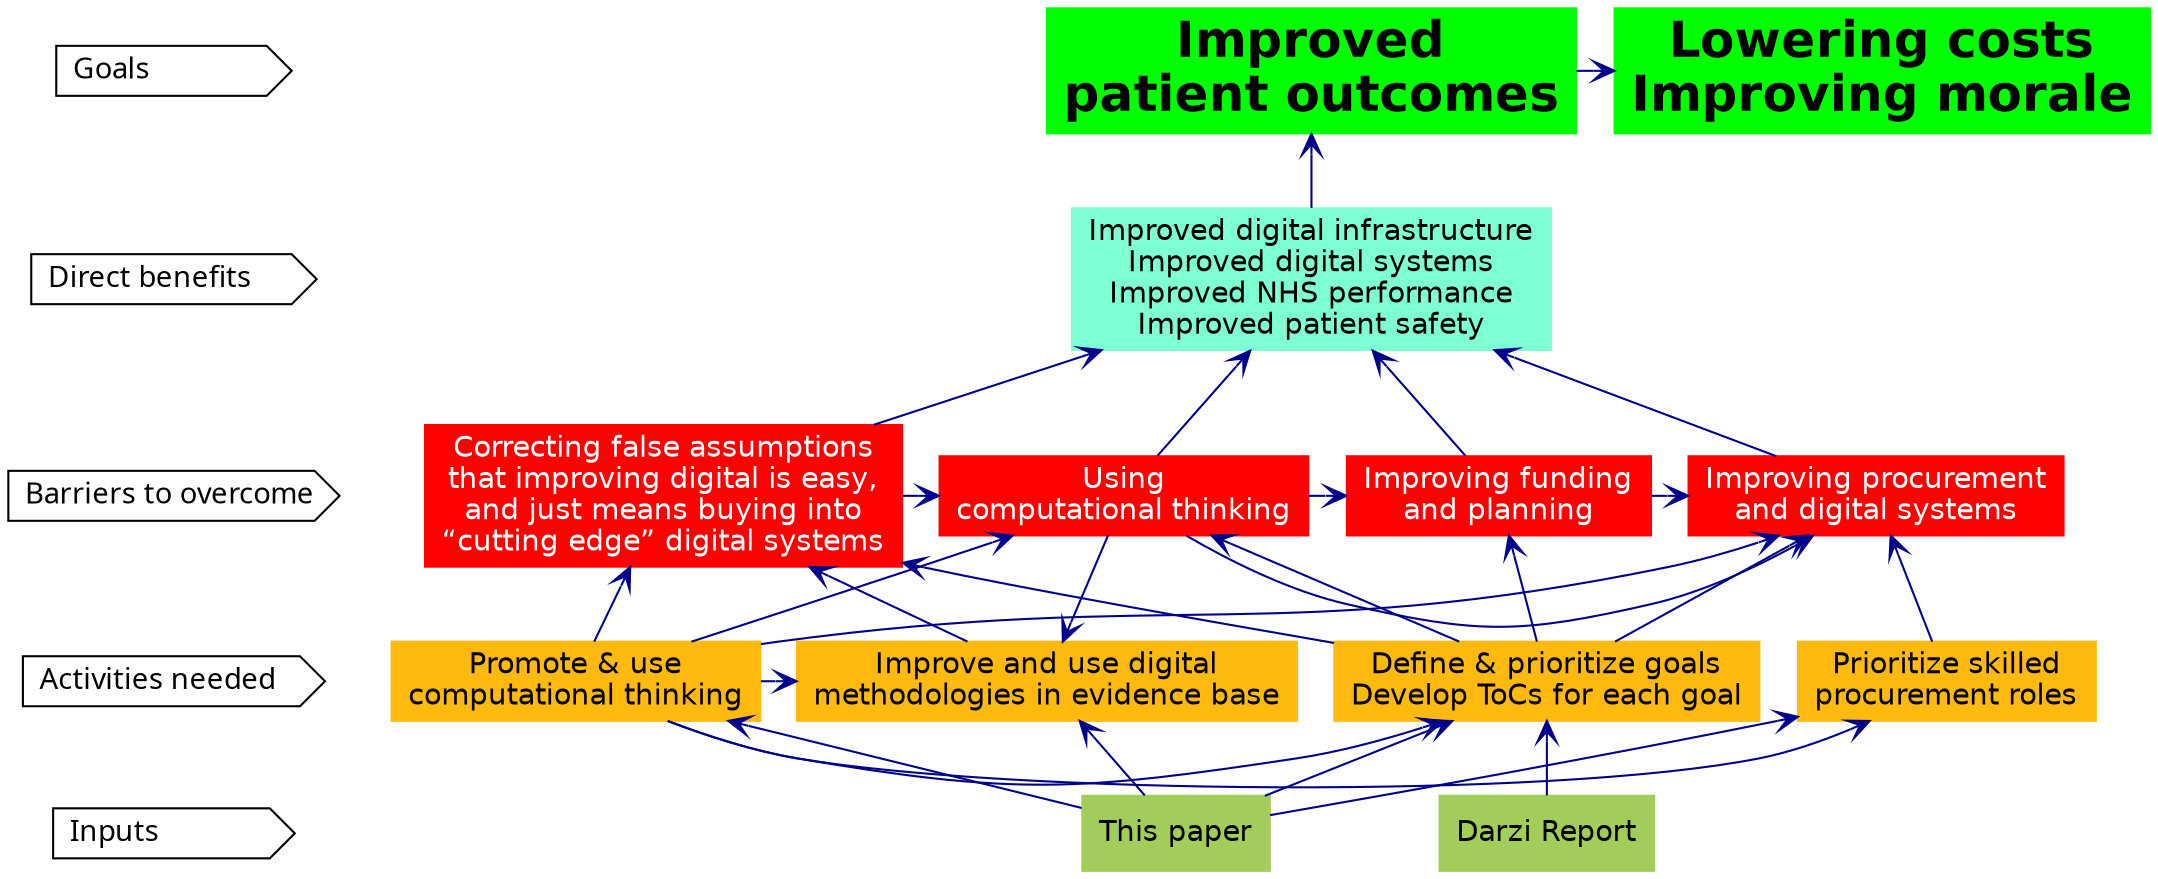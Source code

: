 digraph {
  compound=true;
  color=red;
  labelloc=t;
  fontname="Helvetica-Bold";
  fontsize=24;
  label="";

rankdir="BT";
{rank=same; "Inputs               ";"i1";"i2";}
{rank=same; "Activities needed    ";"ct";"police";"a";"research";}
{rank=same; "Barriers to overcome ";"b1";"b2";"b3";"b4";}
{rank=same; "Direct benefits      ";"io";}
{rank=same; "Goals                ";"o";"loweringcosts";}

  "research" [label="Improve and use digital\nmethodologies in evidence base";shape=box;style=filled;fontname=Helvetica;color=darkgoldenrod1;];
  "police" [label="Prioritize skilled\nprocurement roles";shape=box;style=filled;fontname=Helvetica;color=darkgoldenrod1;];
  "o" [label="Improved\npatient outcomes";shape=box;style=filled;fontsize=24;fontname="Helvetica-bold";color=lime;];
  "loweringcosts" [label="Lowering costs\nImproving morale";shape=box;style=filled;fontsize=24;fontname="Helvetica-bold";color=lime;];
  "io" [label="Improved digital infrastructure\nImproved digital systems\nImproved NHS performance\nImproved patient safety";shape=box;style=filled;fontname=Helvetica;color=aquamarine;];
  "i2" [label="This paper";shape=box;style=filled;fontname=Helvetica;color=darkolivegreen3;];
  "i1" [label="Darzi Report";shape=box;style=filled;fontname=Helvetica;color=darkolivegreen3;];
  "ct" [label="Promote & use\ncomputational thinking";shape=box;style=filled;fontname=Helvetica;color=darkgoldenrod1;];
  "b4" [label="Improving procurement\nand digital systems";shape=box;fontcolor=white;style=filled;fontname=Helvetica;color=red;];
  "b3" [label="Improving funding\nand planning";shape=box;fontcolor=white;style=filled;fontname=Helvetica;color=red;];
  "b2" [label="Using\ncomputational thinking";shape=box;fontcolor=white;style=filled;fontname=Helvetica;color=red;];
  "b1" [label="Correcting false assumptions\nthat improving digital is easy,\nand just means buying into\n“cutting edge” digital systems";shape=box;fontcolor=white;style=filled;fontname=Helvetica;color=red;];
  "a" [label="Define & prioritize goals\nDevelop ToCs for each goal";shape=box;style=filled;fontname=Helvetica;color=darkgoldenrod1;];
  "Inputs               " [label="Inputs               ";shape=cds;fontname="Monaco";];
  "Goals                " [label="Goals                ";shape=cds;fontname="Monaco";];
  "Direct benefits      " [label="Direct benefits      ";shape=cds;fontname="Monaco";];
  "Barriers to overcome " [label="Barriers to overcome ";shape=cds;fontname="Monaco";];
  "Activities needed    " [label="Activities needed    ";shape=cds;fontname="Monaco";];

  "Direct benefits      "->"Goals                " [style=invis; ];
  "Barriers to overcome "->"Direct benefits      " [style=invis; ];
  "Activities needed    "->"Barriers to overcome " [style=invis; ];
  "Inputs               "->"Activities needed    " [style=invis; ];
  "b3"->"b4" [penwidth=1;arrowhead=vee;color=darkblue; ];
  "b2"->"b3" [penwidth=1;arrowhead=vee;color=darkblue; ];
  "b1"->"b2" [penwidth=1;arrowhead=vee;color=darkblue; ];
  "ct"->"b2" [penwidth=1;arrowhead=vee;color=darkblue; ];
  "ct"->"b4" [penwidth=1;arrowhead=vee;color=darkblue; ];
  "ct"->"b1" [penwidth=1;arrowhead=vee;color=darkblue; ];
  "i2"->"ct" [penwidth=1;arrowhead=vee;color=darkblue; ];
  "b4"->"io" [penwidth=1;arrowhead=vee;color=darkblue; ];
  "a"->"b4" [penwidth=1;arrowhead=vee;color=darkblue; ];
  "b3"->"io" [penwidth=1;arrowhead=vee;color=darkblue; ];
  "a"->"b3" [penwidth=1;arrowhead=vee;color=darkblue; ];
  "b2"->"io" [penwidth=1;arrowhead=vee;color=darkblue; ];
  "a"->"b2" [penwidth=1;arrowhead=vee;color=darkblue; ];
  "i2"->"a" [penwidth=1;arrowhead=vee;color=darkblue; ];
  "o"->"loweringcosts" [penwidth=1;arrowhead=vee;color=darkblue; ];
  "io"->"o" [penwidth=1;arrowhead=vee;color=darkblue; ];
  "b1"->"io" [penwidth=1;arrowhead=vee;color=darkblue; ];
  "a"->"b1" [penwidth=1;arrowhead=vee;color=darkblue; ];
  "i1"->"a" [penwidth=1;arrowhead=vee;color=darkblue; ];
  "b2"->"b4" [penwidth=1;arrowhead=vee;color=darkblue; ];
  "ct"->"a" [penwidth=1;arrowhead=vee;color=darkblue; ];
  "ct"->"police" [penwidth=1;arrowhead=vee;color=darkblue; ];
  "police"->"b4" [penwidth=1;arrowhead=vee;color=darkblue; ];
  "i2"->"police" [penwidth=1;arrowhead=vee;color=darkblue; ];
  "ct"->"research" [penwidth=1;arrowhead=vee;color=darkblue; ];
  "b2"->"research" [penwidth=1;arrowhead=vee;color=darkblue; ];
  "research"->"b1" [penwidth=1;arrowhead=vee;color=darkblue; ];
  "i2"->"research" [penwidth=1;arrowhead=vee;color=darkblue; ];
}
